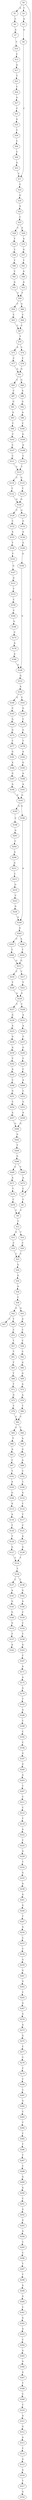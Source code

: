 strict digraph  {
	S0 -> S1 [ label = A ];
	S0 -> S2 [ label = T ];
	S0 -> S3 [ label = C ];
	S1 -> S4 [ label = C ];
	S2 -> S5 [ label = A ];
	S3 -> S6 [ label = C ];
	S4 -> S7 [ label = A ];
	S5 -> S8 [ label = G ];
	S6 -> S9 [ label = T ];
	S7 -> S10 [ label = T ];
	S8 -> S11 [ label = C ];
	S9 -> S12 [ label = T ];
	S10 -> S13 [ label = C ];
	S11 -> S14 [ label = C ];
	S12 -> S15 [ label = G ];
	S12 -> S16 [ label = T ];
	S13 -> S17 [ label = A ];
	S14 -> S18 [ label = G ];
	S15 -> S19 [ label = C ];
	S16 -> S20 [ label = C ];
	S17 -> S21 [ label = T ];
	S18 -> S22 [ label = A ];
	S19 -> S23 [ label = C ];
	S20 -> S23 [ label = C ];
	S21 -> S24 [ label = C ];
	S22 -> S25 [ label = C ];
	S23 -> S26 [ label = G ];
	S24 -> S27 [ label = G ];
	S25 -> S28 [ label = C ];
	S25 -> S29 [ label = A ];
	S26 -> S30 [ label = G ];
	S27 -> S31 [ label = C ];
	S28 -> S32 [ label = T ];
	S29 -> S33 [ label = A ];
	S30 -> S34 [ label = A ];
	S31 -> S35 [ label = G ];
	S32 -> S36 [ label = C ];
	S33 -> S37 [ label = G ];
	S34 -> S38 [ label = C ];
	S35 -> S39 [ label = T ];
	S36 -> S40 [ label = T ];
	S37 -> S41 [ label = T ];
	S38 -> S42 [ label = G ];
	S38 -> S43 [ label = A ];
	S39 -> S44 [ label = C ];
	S40 -> S45 [ label = C ];
	S41 -> S46 [ label = A ];
	S42 -> S47 [ label = C ];
	S42 -> S48 [ label = T ];
	S43 -> S49 [ label = A ];
	S44 -> S50 [ label = C ];
	S45 -> S51 [ label = G ];
	S46 -> S52 [ label = G ];
	S48 -> S53 [ label = C ];
	S49 -> S54 [ label = C ];
	S50 -> S55 [ label = G ];
	S51 -> S56 [ label = T ];
	S52 -> S56 [ label = T ];
	S53 -> S57 [ label = T ];
	S54 -> S58 [ label = C ];
	S55 -> S11 [ label = C ];
	S56 -> S59 [ label = C ];
	S56 -> S60 [ label = G ];
	S57 -> S61 [ label = T ];
	S58 -> S62 [ label = C ];
	S59 -> S63 [ label = C ];
	S60 -> S64 [ label = C ];
	S61 -> S65 [ label = T ];
	S62 -> S66 [ label = A ];
	S63 -> S67 [ label = C ];
	S64 -> S67 [ label = C ];
	S65 -> S68 [ label = T ];
	S66 -> S69 [ label = G ];
	S67 -> S70 [ label = T ];
	S68 -> S71 [ label = T ];
	S69 -> S72 [ label = A ];
	S70 -> S73 [ label = A ];
	S70 -> S74 [ label = C ];
	S71 -> S75 [ label = G ];
	S72 -> S76 [ label = A ];
	S73 -> S77 [ label = C ];
	S74 -> S78 [ label = C ];
	S75 -> S79 [ label = T ];
	S76 -> S80 [ label = T ];
	S77 -> S81 [ label = G ];
	S78 -> S81 [ label = G ];
	S79 -> S82 [ label = C ];
	S80 -> S82 [ label = C ];
	S81 -> S83 [ label = C ];
	S81 -> S84 [ label = G ];
	S82 -> S85 [ label = C ];
	S82 -> S86 [ label = T ];
	S83 -> S87 [ label = C ];
	S84 -> S88 [ label = A ];
	S85 -> S89 [ label = T ];
	S86 -> S90 [ label = A ];
	S87 -> S91 [ label = G ];
	S88 -> S92 [ label = G ];
	S89 -> S93 [ label = A ];
	S90 -> S94 [ label = G ];
	S91 -> S95 [ label = G ];
	S92 -> S96 [ label = A ];
	S93 -> S97 [ label = C ];
	S94 -> S98 [ label = A ];
	S95 -> S99 [ label = C ];
	S96 -> S100 [ label = C ];
	S97 -> S101 [ label = T ];
	S98 -> S102 [ label = C ];
	S99 -> S103 [ label = C ];
	S100 -> S104 [ label = G ];
	S101 -> S105 [ label = A ];
	S102 -> S106 [ label = T ];
	S103 -> S107 [ label = C ];
	S104 -> S108 [ label = A ];
	S105 -> S109 [ label = G ];
	S106 -> S110 [ label = A ];
	S107 -> S111 [ label = C ];
	S108 -> S112 [ label = C ];
	S109 -> S113 [ label = A ];
	S110 -> S114 [ label = C ];
	S111 -> S115 [ label = T ];
	S112 -> S115 [ label = T ];
	S113 -> S116 [ label = A ];
	S114 -> S117 [ label = T ];
	S115 -> S118 [ label = C ];
	S115 -> S119 [ label = G ];
	S116 -> S120 [ label = T ];
	S117 -> S121 [ label = C ];
	S118 -> S122 [ label = T ];
	S119 -> S123 [ label = T ];
	S120 -> S124 [ label = T ];
	S121 -> S125 [ label = A ];
	S122 -> S126 [ label = G ];
	S123 -> S126 [ label = G ];
	S124 -> S127 [ label = G ];
	S125 -> S128 [ label = G ];
	S126 -> S129 [ label = C ];
	S126 -> S130 [ label = A ];
	S127 -> S131 [ label = T ];
	S128 -> S131 [ label = T ];
	S129 -> S132 [ label = C ];
	S130 -> S133 [ label = G ];
	S131 -> S134 [ label = T ];
	S132 -> S135 [ label = A ];
	S133 -> S136 [ label = A ];
	S134 -> S137 [ label = C ];
	S134 -> S138 [ label = T ];
	S135 -> S139 [ label = T ];
	S136 -> S140 [ label = G ];
	S137 -> S141 [ label = A ];
	S138 -> S142 [ label = G ];
	S139 -> S143 [ label = C ];
	S140 -> S144 [ label = A ];
	S141 -> S145 [ label = G ];
	S142 -> S146 [ label = A ];
	S143 -> S147 [ label = G ];
	S144 -> S148 [ label = G ];
	S145 -> S149 [ label = G ];
	S146 -> S150 [ label = C ];
	S147 -> S151 [ label = G ];
	S148 -> S152 [ label = G ];
	S149 -> S153 [ label = G ];
	S150 -> S154 [ label = C ];
	S151 -> S155 [ label = T ];
	S152 -> S156 [ label = A ];
	S153 -> S157 [ label = T ];
	S154 -> S158 [ label = T ];
	S155 -> S159 [ label = C ];
	S156 -> S160 [ label = G ];
	S156 -> S161 [ label = C ];
	S157 -> S162 [ label = A ];
	S158 -> S163 [ label = A ];
	S159 -> S164 [ label = C ];
	S160 -> S165 [ label = C ];
	S161 -> S166 [ label = G ];
	S163 -> S167 [ label = T ];
	S164 -> S168 [ label = G ];
	S165 -> S169 [ label = G ];
	S166 -> S170 [ label = C ];
	S167 -> S171 [ label = A ];
	S168 -> S172 [ label = C ];
	S169 -> S173 [ label = G ];
	S170 -> S174 [ label = G ];
	S171 -> S175 [ label = A ];
	S172 -> S176 [ label = A ];
	S173 -> S177 [ label = C ];
	S174 -> S178 [ label = T ];
	S175 -> S179 [ label = G ];
	S176 -> S180 [ label = A ];
	S177 -> S181 [ label = G ];
	S178 -> S182 [ label = A ];
	S179 -> S183 [ label = T ];
	S180 -> S148 [ label = G ];
	S181 -> S184 [ label = A ];
	S182 -> S185 [ label = G ];
	S183 -> S186 [ label = A ];
	S184 -> S187 [ label = G ];
	S185 -> S188 [ label = A ];
	S186 -> S189 [ label = C ];
	S187 -> S190 [ label = A ];
	S188 -> S191 [ label = A ];
	S189 -> S192 [ label = C ];
	S190 -> S193 [ label = G ];
	S191 -> S193 [ label = G ];
	S192 -> S194 [ label = C ];
	S193 -> S195 [ label = G ];
	S193 -> S196 [ label = G ];
	S194 -> S197 [ label = G ];
	S195 -> S198 [ label = C ];
	S196 -> S199 [ label = A ];
	S197 -> S200 [ label = G ];
	S198 -> S201 [ label = G ];
	S199 -> S202 [ label = G ];
	S200 -> S203 [ label = G ];
	S201 -> S204 [ label = C ];
	S202 -> S205 [ label = C ];
	S202 -> S206 [ label = A ];
	S203 -> S207 [ label = T ];
	S204 -> S208 [ label = A ];
	S205 -> S209 [ label = T ];
	S206 -> S210 [ label = T ];
	S207 -> S211 [ label = C ];
	S208 -> S212 [ label = G ];
	S209 -> S213 [ label = G ];
	S210 -> S213 [ label = G ];
	S211 -> S214 [ label = C ];
	S212 -> S215 [ label = C ];
	S213 -> S216 [ label = C ];
	S213 -> S217 [ label = T ];
	S214 -> S218 [ label = T ];
	S215 -> S219 [ label = G ];
	S216 -> S220 [ label = T ];
	S217 -> S221 [ label = T ];
	S218 -> S222 [ label = A ];
	S219 -> S223 [ label = C ];
	S220 -> S224 [ label = A ];
	S221 -> S224 [ label = A ];
	S222 -> S225 [ label = C ];
	S223 -> S226 [ label = G ];
	S224 -> S227 [ label = C ];
	S224 -> S228 [ label = T ];
	S225 -> S229 [ label = A ];
	S226 -> S199 [ label = A ];
	S227 -> S230 [ label = G ];
	S228 -> S231 [ label = A ];
	S229 -> S232 [ label = T ];
	S230 -> S233 [ label = A ];
	S231 -> S234 [ label = A ];
	S232 -> S235 [ label = G ];
	S233 -> S236 [ label = G ];
	S234 -> S237 [ label = T ];
	S235 -> S238 [ label = A ];
	S236 -> S239 [ label = A ];
	S237 -> S240 [ label = G ];
	S238 -> S241 [ label = A ];
	S239 -> S242 [ label = C ];
	S240 -> S243 [ label = C ];
	S241 -> S244 [ label = G ];
	S242 -> S245 [ label = A ];
	S243 -> S246 [ label = C ];
	S244 -> S247 [ label = T ];
	S245 -> S248 [ label = C ];
	S246 -> S249 [ label = A ];
	S247 -> S250 [ label = G ];
	S248 -> S251 [ label = G ];
	S249 -> S252 [ label = C ];
	S250 -> S253 [ label = C ];
	S251 -> S254 [ label = C ];
	S252 -> S255 [ label = G ];
	S253 -> S256 [ label = C ];
	S254 -> S257 [ label = A ];
	S255 -> S258 [ label = A ];
	S256 -> S259 [ label = G ];
	S257 -> S260 [ label = G ];
	S258 -> S260 [ label = G ];
	S259 -> S261 [ label = G ];
	S260 -> S262 [ label = G ];
	S261 -> S263 [ label = G ];
	S262 -> S264 [ label = T ];
	S263 -> S265 [ label = C ];
	S264 -> S266 [ label = G ];
	S265 -> S267 [ label = G ];
	S266 -> S268 [ label = C ];
	S266 -> S269 [ label = T ];
	S267 -> S270 [ label = G ];
	S268 -> S271 [ label = A ];
	S269 -> S272 [ label = A ];
	S270 -> S273 [ label = A ];
	S271 -> S274 [ label = T ];
	S272 -> S3 [ label = C ];
	S273 -> S275 [ label = G ];
	S274 -> S276 [ label = C ];
	S275 -> S277 [ label = C ];
	S276 -> S9 [ label = T ];
	S277 -> S278 [ label = C ];
	S278 -> S279 [ label = C ];
	S279 -> S280 [ label = C ];
	S280 -> S281 [ label = C ];
	S281 -> S282 [ label = G ];
	S282 -> S283 [ label = C ];
	S283 -> S284 [ label = T ];
	S284 -> S285 [ label = C ];
	S285 -> S286 [ label = T ];
	S286 -> S287 [ label = T ];
	S287 -> S288 [ label = C ];
	S288 -> S289 [ label = G ];
	S289 -> S290 [ label = A ];
	S290 -> S291 [ label = C ];
	S291 -> S292 [ label = G ];
	S292 -> S293 [ label = G ];
	S293 -> S294 [ label = A ];
	S294 -> S295 [ label = C ];
	S295 -> S296 [ label = C ];
	S296 -> S297 [ label = T ];
	S297 -> S298 [ label = T ];
	S298 -> S299 [ label = A ];
	S299 -> S300 [ label = G ];
	S300 -> S301 [ label = C ];
	S301 -> S302 [ label = G ];
	S302 -> S303 [ label = A ];
	S303 -> S304 [ label = C ];
	S304 -> S305 [ label = A ];
	S305 -> S306 [ label = G ];
	S306 -> S307 [ label = G ];
	S307 -> S308 [ label = T ];
	S308 -> S309 [ label = C ];
	S309 -> S310 [ label = T ];
	S310 -> S311 [ label = A ];
	S311 -> S312 [ label = G ];
	S312 -> S313 [ label = A ];
	S313 -> S314 [ label = C ];
	S314 -> S315 [ label = G ];
	S315 -> S316 [ label = G ];
	S316 -> S317 [ label = T ];
	S317 -> S318 [ label = A ];
}
